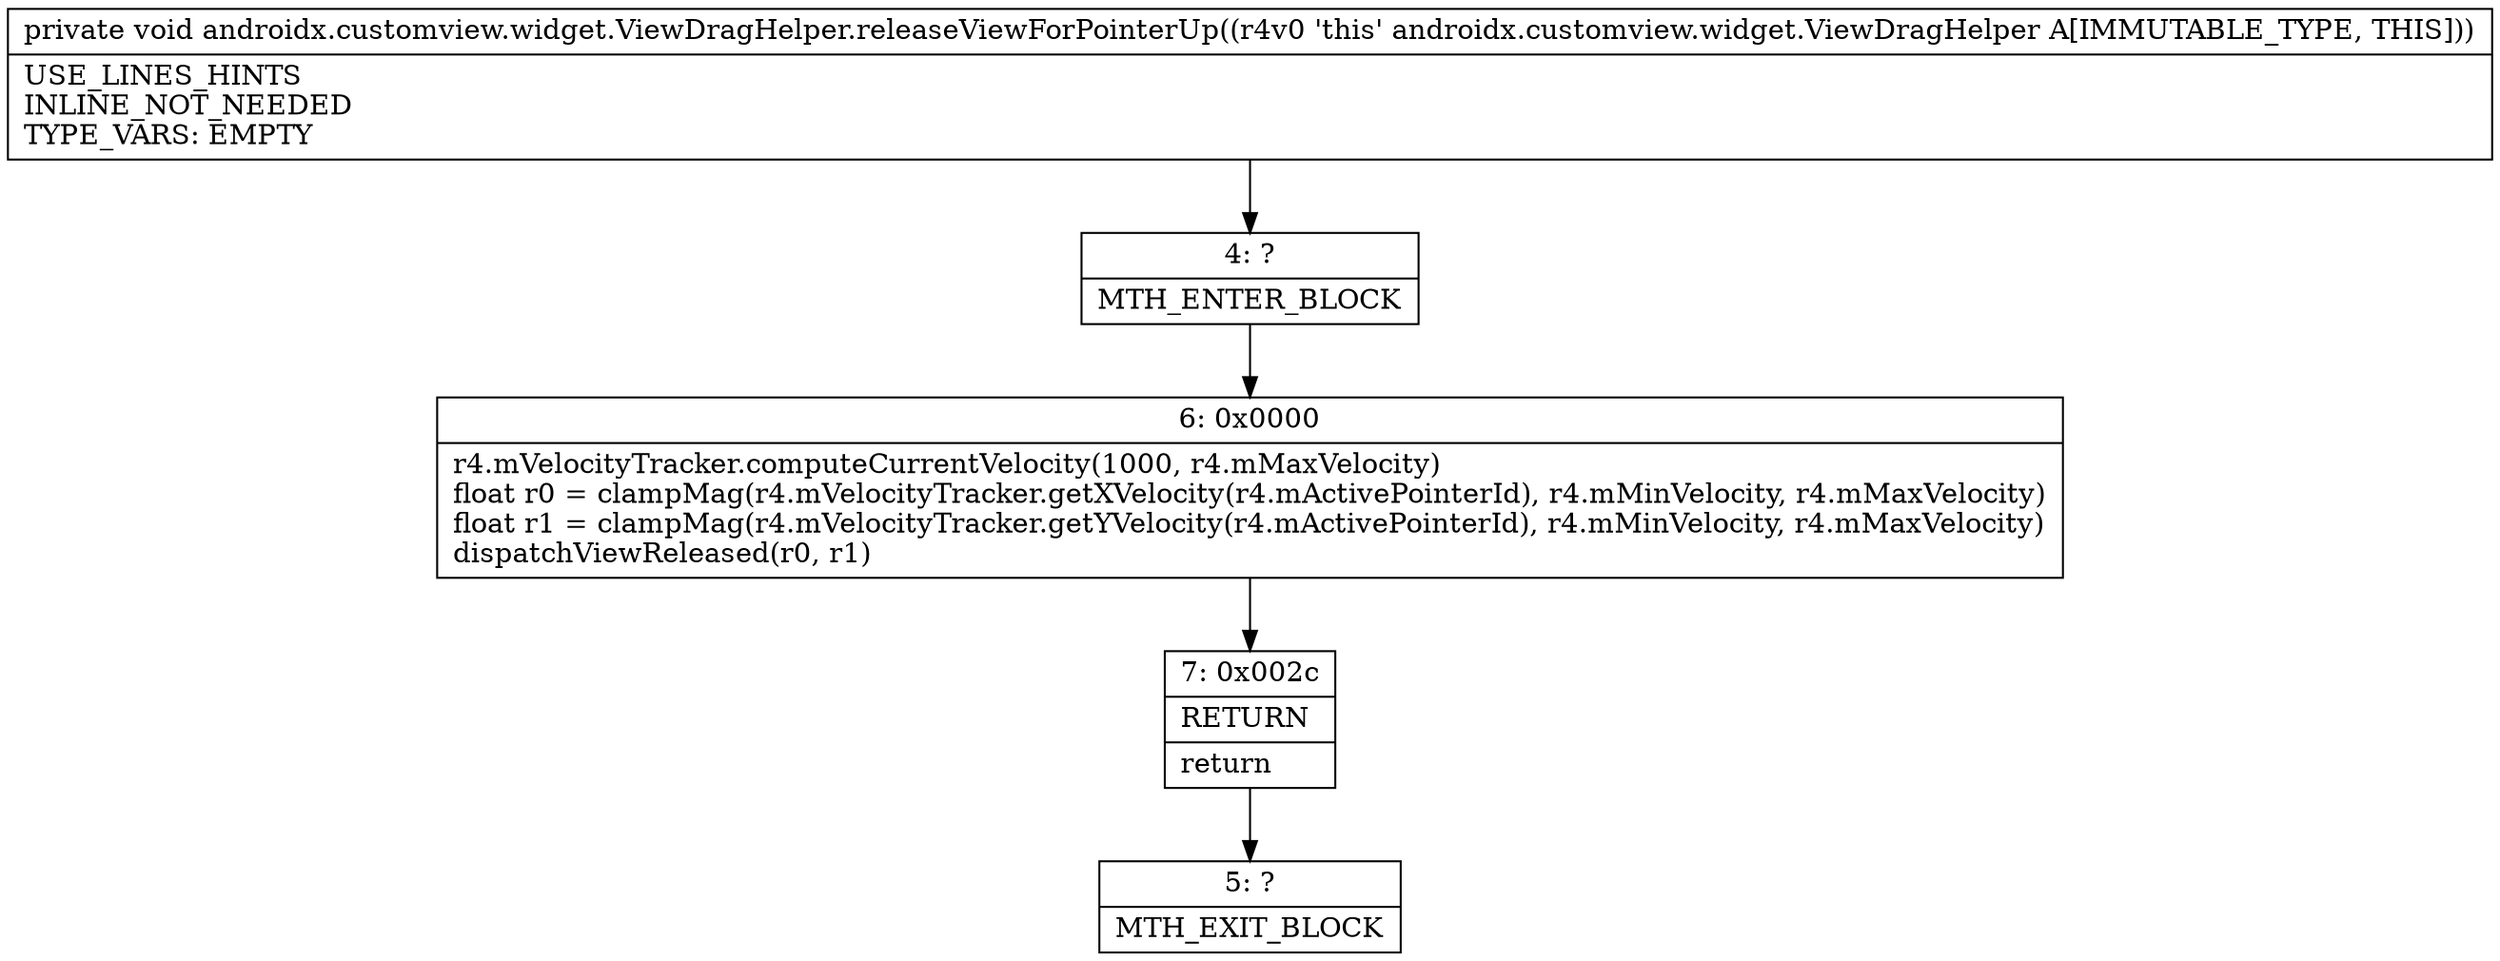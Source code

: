 digraph "CFG forandroidx.customview.widget.ViewDragHelper.releaseViewForPointerUp()V" {
Node_4 [shape=record,label="{4\:\ ?|MTH_ENTER_BLOCK\l}"];
Node_6 [shape=record,label="{6\:\ 0x0000|r4.mVelocityTracker.computeCurrentVelocity(1000, r4.mMaxVelocity)\lfloat r0 = clampMag(r4.mVelocityTracker.getXVelocity(r4.mActivePointerId), r4.mMinVelocity, r4.mMaxVelocity)\lfloat r1 = clampMag(r4.mVelocityTracker.getYVelocity(r4.mActivePointerId), r4.mMinVelocity, r4.mMaxVelocity)\ldispatchViewReleased(r0, r1)\l}"];
Node_7 [shape=record,label="{7\:\ 0x002c|RETURN\l|return\l}"];
Node_5 [shape=record,label="{5\:\ ?|MTH_EXIT_BLOCK\l}"];
MethodNode[shape=record,label="{private void androidx.customview.widget.ViewDragHelper.releaseViewForPointerUp((r4v0 'this' androidx.customview.widget.ViewDragHelper A[IMMUTABLE_TYPE, THIS]))  | USE_LINES_HINTS\lINLINE_NOT_NEEDED\lTYPE_VARS: EMPTY\l}"];
MethodNode -> Node_4;Node_4 -> Node_6;
Node_6 -> Node_7;
Node_7 -> Node_5;
}

